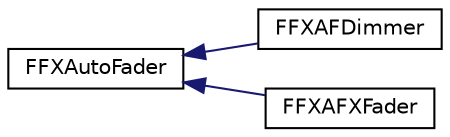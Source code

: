digraph "Graphical Class Hierarchy"
{
 // LATEX_PDF_SIZE
  edge [fontname="Helvetica",fontsize="10",labelfontname="Helvetica",labelfontsize="10"];
  node [fontname="Helvetica",fontsize="10",shape=record];
  rankdir="LR";
  Node0 [label="FFXAutoFader",height=0.2,width=0.4,color="black", fillcolor="white", style="filled",URL="$class_f_f_x_auto_fader.html",tooltip=" "];
  Node0 -> Node1 [dir="back",color="midnightblue",fontsize="10",style="solid",fontname="Helvetica"];
  Node1 [label="FFXAFDimmer",height=0.2,width=0.4,color="black", fillcolor="white", style="filled",URL="$class_f_f_x_a_f_dimmer.html",tooltip=" "];
  Node0 -> Node2 [dir="back",color="midnightblue",fontsize="10",style="solid",fontname="Helvetica"];
  Node2 [label="FFXAFXFader",height=0.2,width=0.4,color="black", fillcolor="white", style="filled",URL="$class_f_f_x_a_f_x_fader.html",tooltip=" "];
}
